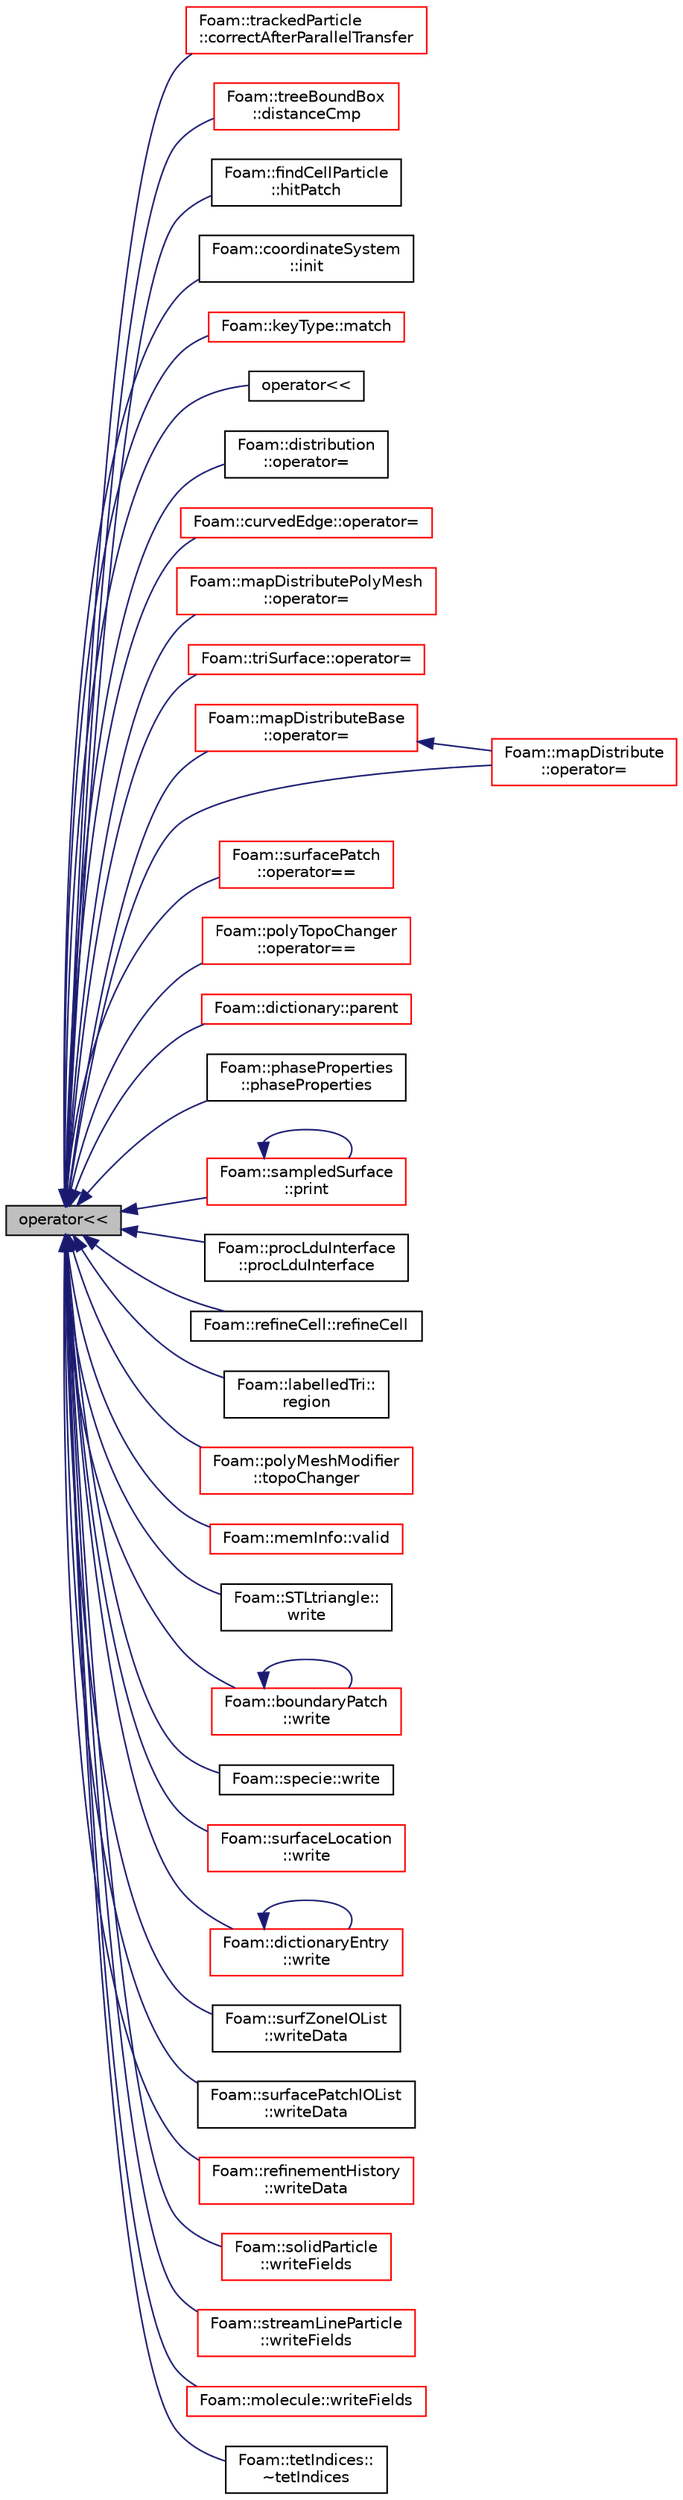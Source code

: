digraph "operator&lt;&lt;"
{
  bgcolor="transparent";
  edge [fontname="Helvetica",fontsize="10",labelfontname="Helvetica",labelfontsize="10"];
  node [fontname="Helvetica",fontsize="10",shape=record];
  rankdir="LR";
  Node1 [label="operator\<\<",height=0.2,width=0.4,color="black", fillcolor="grey75", style="filled", fontcolor="black"];
  Node1 -> Node2 [dir="back",color="midnightblue",fontsize="10",style="solid",fontname="Helvetica"];
  Node2 [label="Foam::trackedParticle\l::correctAfterParallelTransfer",height=0.2,width=0.4,color="red",URL="$a02737.html#a01ac7583003103c090b0e2d3810052e8",tooltip="Convert processor patch addressing to the global equivalents. "];
  Node1 -> Node3 [dir="back",color="midnightblue",fontsize="10",style="solid",fontname="Helvetica"];
  Node3 [label="Foam::treeBoundBox\l::distanceCmp",height=0.2,width=0.4,color="red",URL="$a02764.html#aa1d53d0882e85fc6e0c80a386c008d5d",tooltip="Compare distance to point with other bounding box. "];
  Node1 -> Node4 [dir="back",color="midnightblue",fontsize="10",style="solid",fontname="Helvetica"];
  Node4 [label="Foam::findCellParticle\l::hitPatch",height=0.2,width=0.4,color="black",URL="$a00813.html#a4dc581daa10355d4708c2a58310f849b",tooltip="Overridable function to handle the particle hitting a polyPatch. "];
  Node1 -> Node5 [dir="back",color="midnightblue",fontsize="10",style="solid",fontname="Helvetica"];
  Node5 [label="Foam::coordinateSystem\l::init",height=0.2,width=0.4,color="black",URL="$a00409.html#a92073d939928f78b4df907700e58b486",tooltip="Init from dictionary. "];
  Node1 -> Node6 [dir="back",color="midnightblue",fontsize="10",style="solid",fontname="Helvetica"];
  Node6 [label="Foam::keyType::match",height=0.2,width=0.4,color="red",URL="$a01258.html#a8e8c7d37853e590db3b2349f111bed77",tooltip="Smart match as regular expression or as a string. "];
  Node1 -> Node7 [dir="back",color="midnightblue",fontsize="10",style="solid",fontname="Helvetica"];
  Node7 [label="operator\<\<",height=0.2,width=0.4,color="black",URL="$a10936.html#aaf0a67570a3699fb5d9371029e3f5e8d"];
  Node1 -> Node8 [dir="back",color="midnightblue",fontsize="10",style="solid",fontname="Helvetica"];
  Node8 [label="Foam::distribution\l::operator=",height=0.2,width=0.4,color="black",URL="$a00568.html#a41f66fb11871f9a6c30094c07c067e1f"];
  Node1 -> Node9 [dir="back",color="midnightblue",fontsize="10",style="solid",fontname="Helvetica"];
  Node9 [label="Foam::curvedEdge::operator=",height=0.2,width=0.4,color="red",URL="$a00455.html#ae89a8c064c62b0b83367cfad54c35e6e"];
  Node1 -> Node10 [dir="back",color="midnightblue",fontsize="10",style="solid",fontname="Helvetica"];
  Node10 [label="Foam::mapDistributePolyMesh\l::operator=",height=0.2,width=0.4,color="red",URL="$a01441.html#a054f86a7e0921adc831e238bea0f3d89"];
  Node1 -> Node11 [dir="back",color="midnightblue",fontsize="10",style="solid",fontname="Helvetica"];
  Node11 [label="Foam::triSurface::operator=",height=0.2,width=0.4,color="red",URL="$a02776.html#a7007e1a39a89b943666033e034e1083b"];
  Node1 -> Node12 [dir="back",color="midnightblue",fontsize="10",style="solid",fontname="Helvetica"];
  Node12 [label="Foam::mapDistributeBase\l::operator=",height=0.2,width=0.4,color="red",URL="$a01439.html#a0e0279c426accafeaf05e6c6b4315712"];
  Node12 -> Node13 [dir="back",color="midnightblue",fontsize="10",style="solid",fontname="Helvetica"];
  Node13 [label="Foam::mapDistribute\l::operator=",height=0.2,width=0.4,color="red",URL="$a01438.html#a00b2693ada327b8fd8180b55482d8472"];
  Node1 -> Node13 [dir="back",color="midnightblue",fontsize="10",style="solid",fontname="Helvetica"];
  Node1 -> Node14 [dir="back",color="midnightblue",fontsize="10",style="solid",fontname="Helvetica"];
  Node14 [label="Foam::surfacePatch\l::operator==",height=0.2,width=0.4,color="red",URL="$a02581.html#a587f2ef28905ed27d15d33b75aff91a9",tooltip="compare. "];
  Node1 -> Node15 [dir="back",color="midnightblue",fontsize="10",style="solid",fontname="Helvetica"];
  Node15 [label="Foam::polyTopoChanger\l::operator==",height=0.2,width=0.4,color="red",URL="$a01984.html#a1318e44a66c876539586e71f9131b578"];
  Node1 -> Node16 [dir="back",color="midnightblue",fontsize="10",style="solid",fontname="Helvetica"];
  Node16 [label="Foam::dictionary::parent",height=0.2,width=0.4,color="red",URL="$a00532.html#ae6b88b98ddfc41d9336fd0b81f428d68",tooltip="Return the parent dictionary. "];
  Node1 -> Node17 [dir="back",color="midnightblue",fontsize="10",style="solid",fontname="Helvetica"];
  Node17 [label="Foam::phaseProperties\l::phaseProperties",height=0.2,width=0.4,color="black",URL="$a01889.html#a3b5b875ef8e2fad3fc424b37904a1446",tooltip="Construct from Istream. "];
  Node1 -> Node18 [dir="back",color="midnightblue",fontsize="10",style="solid",fontname="Helvetica"];
  Node18 [label="Foam::sampledSurface\l::print",height=0.2,width=0.4,color="red",URL="$a02309.html#a396408e517abe1f8cae9d2844a18ad1e",tooltip="Write. "];
  Node18 -> Node18 [dir="back",color="midnightblue",fontsize="10",style="solid",fontname="Helvetica"];
  Node1 -> Node19 [dir="back",color="midnightblue",fontsize="10",style="solid",fontname="Helvetica"];
  Node19 [label="Foam::procLduInterface\l::procLduInterface",height=0.2,width=0.4,color="black",URL="$a02052.html#acfaef16233eca7be556becd19ee3dbfb"];
  Node1 -> Node20 [dir="back",color="midnightblue",fontsize="10",style="solid",fontname="Helvetica"];
  Node20 [label="Foam::refineCell::refineCell",height=0.2,width=0.4,color="black",URL="$a02168.html#aeca36b1c4f3a579dc67e52a7cd4347bb",tooltip="From Istream. Vector will be normalized upon construction. "];
  Node1 -> Node21 [dir="back",color="midnightblue",fontsize="10",style="solid",fontname="Helvetica"];
  Node21 [label="Foam::labelledTri::\lregion",height=0.2,width=0.4,color="black",URL="$a01280.html#a49ce9318e127df7349f136001fbf4ff1",tooltip="Return region label. "];
  Node1 -> Node22 [dir="back",color="midnightblue",fontsize="10",style="solid",fontname="Helvetica"];
  Node22 [label="Foam::polyMeshModifier\l::topoChanger",height=0.2,width=0.4,color="red",URL="$a01966.html#a6b027dcf176e6ae6f2cfa5954b02825b",tooltip="Return reference to morph engine. "];
  Node1 -> Node23 [dir="back",color="midnightblue",fontsize="10",style="solid",fontname="Helvetica"];
  Node23 [label="Foam::memInfo::valid",height=0.2,width=0.4,color="red",URL="$a01498.html#a8d985300b138b6c5556ab17ed4df3b38",tooltip="True if the memory information appears valid. "];
  Node1 -> Node24 [dir="back",color="midnightblue",fontsize="10",style="solid",fontname="Helvetica"];
  Node24 [label="Foam::STLtriangle::\lwrite",height=0.2,width=0.4,color="black",URL="$a02537.html#aa46c9bb9bc9777e8c0272a3fb6f372e1",tooltip="Write to ostream (binary) "];
  Node1 -> Node25 [dir="back",color="midnightblue",fontsize="10",style="solid",fontname="Helvetica"];
  Node25 [label="Foam::boundaryPatch\l::write",height=0.2,width=0.4,color="red",URL="$a00151.html#a0941061ad5a26be83b4107d05750ace6",tooltip="Write dictionary. "];
  Node25 -> Node25 [dir="back",color="midnightblue",fontsize="10",style="solid",fontname="Helvetica"];
  Node1 -> Node26 [dir="back",color="midnightblue",fontsize="10",style="solid",fontname="Helvetica"];
  Node26 [label="Foam::specie::write",height=0.2,width=0.4,color="black",URL="$a02477.html#a4bc86b48333705e13add9de0db8eebd3",tooltip="Write to Ostream. "];
  Node1 -> Node27 [dir="back",color="midnightblue",fontsize="10",style="solid",fontname="Helvetica"];
  Node27 [label="Foam::surfaceLocation\l::write",height=0.2,width=0.4,color="red",URL="$a02576.html#ac46794559b7ceed2ee99203d84784f86",tooltip="Write info to os. "];
  Node1 -> Node28 [dir="back",color="midnightblue",fontsize="10",style="solid",fontname="Helvetica"];
  Node28 [label="Foam::dictionaryEntry\l::write",height=0.2,width=0.4,color="red",URL="$a00534.html#a0941061ad5a26be83b4107d05750ace6",tooltip="Write. "];
  Node28 -> Node28 [dir="back",color="midnightblue",fontsize="10",style="solid",fontname="Helvetica"];
  Node1 -> Node29 [dir="back",color="midnightblue",fontsize="10",style="solid",fontname="Helvetica"];
  Node29 [label="Foam::surfZoneIOList\l::writeData",height=0.2,width=0.4,color="black",URL="$a02601.html#a2a3ea7b116b283507dc19bc8f4719c3d",tooltip="writeData member function required by regIOobject "];
  Node1 -> Node30 [dir="back",color="midnightblue",fontsize="10",style="solid",fontname="Helvetica"];
  Node30 [label="Foam::surfacePatchIOList\l::writeData",height=0.2,width=0.4,color="black",URL="$a02582.html#a2a3ea7b116b283507dc19bc8f4719c3d",tooltip="writeData member function required by regIOobject "];
  Node1 -> Node31 [dir="back",color="midnightblue",fontsize="10",style="solid",fontname="Helvetica"];
  Node31 [label="Foam::refinementHistory\l::writeData",height=0.2,width=0.4,color="red",URL="$a02172.html#a2a3ea7b116b283507dc19bc8f4719c3d",tooltip="WriteData function required for regIOobject write operation. "];
  Node1 -> Node32 [dir="back",color="midnightblue",fontsize="10",style="solid",fontname="Helvetica"];
  Node32 [label="Foam::solidParticle\l::writeFields",height=0.2,width=0.4,color="red",URL="$a02455.html#ae8ec839877d43a55d64c270034768f28"];
  Node1 -> Node33 [dir="back",color="midnightblue",fontsize="10",style="solid",fontname="Helvetica"];
  Node33 [label="Foam::streamLineParticle\l::writeFields",height=0.2,width=0.4,color="red",URL="$a02543.html#a0fcb040c7c92b8688ec467a198591e80",tooltip="Write. "];
  Node1 -> Node34 [dir="back",color="midnightblue",fontsize="10",style="solid",fontname="Helvetica"];
  Node34 [label="Foam::molecule::writeFields",height=0.2,width=0.4,color="red",URL="$a01561.html#aa4b4162953822603a8cfb0ee3ca761c0"];
  Node1 -> Node35 [dir="back",color="midnightblue",fontsize="10",style="solid",fontname="Helvetica"];
  Node35 [label="Foam::tetIndices::\l~tetIndices",height=0.2,width=0.4,color="black",URL="$a02662.html#a52b1a39b24c081f0ef6f3fb7039fe5f5",tooltip="Destructor. "];
}
